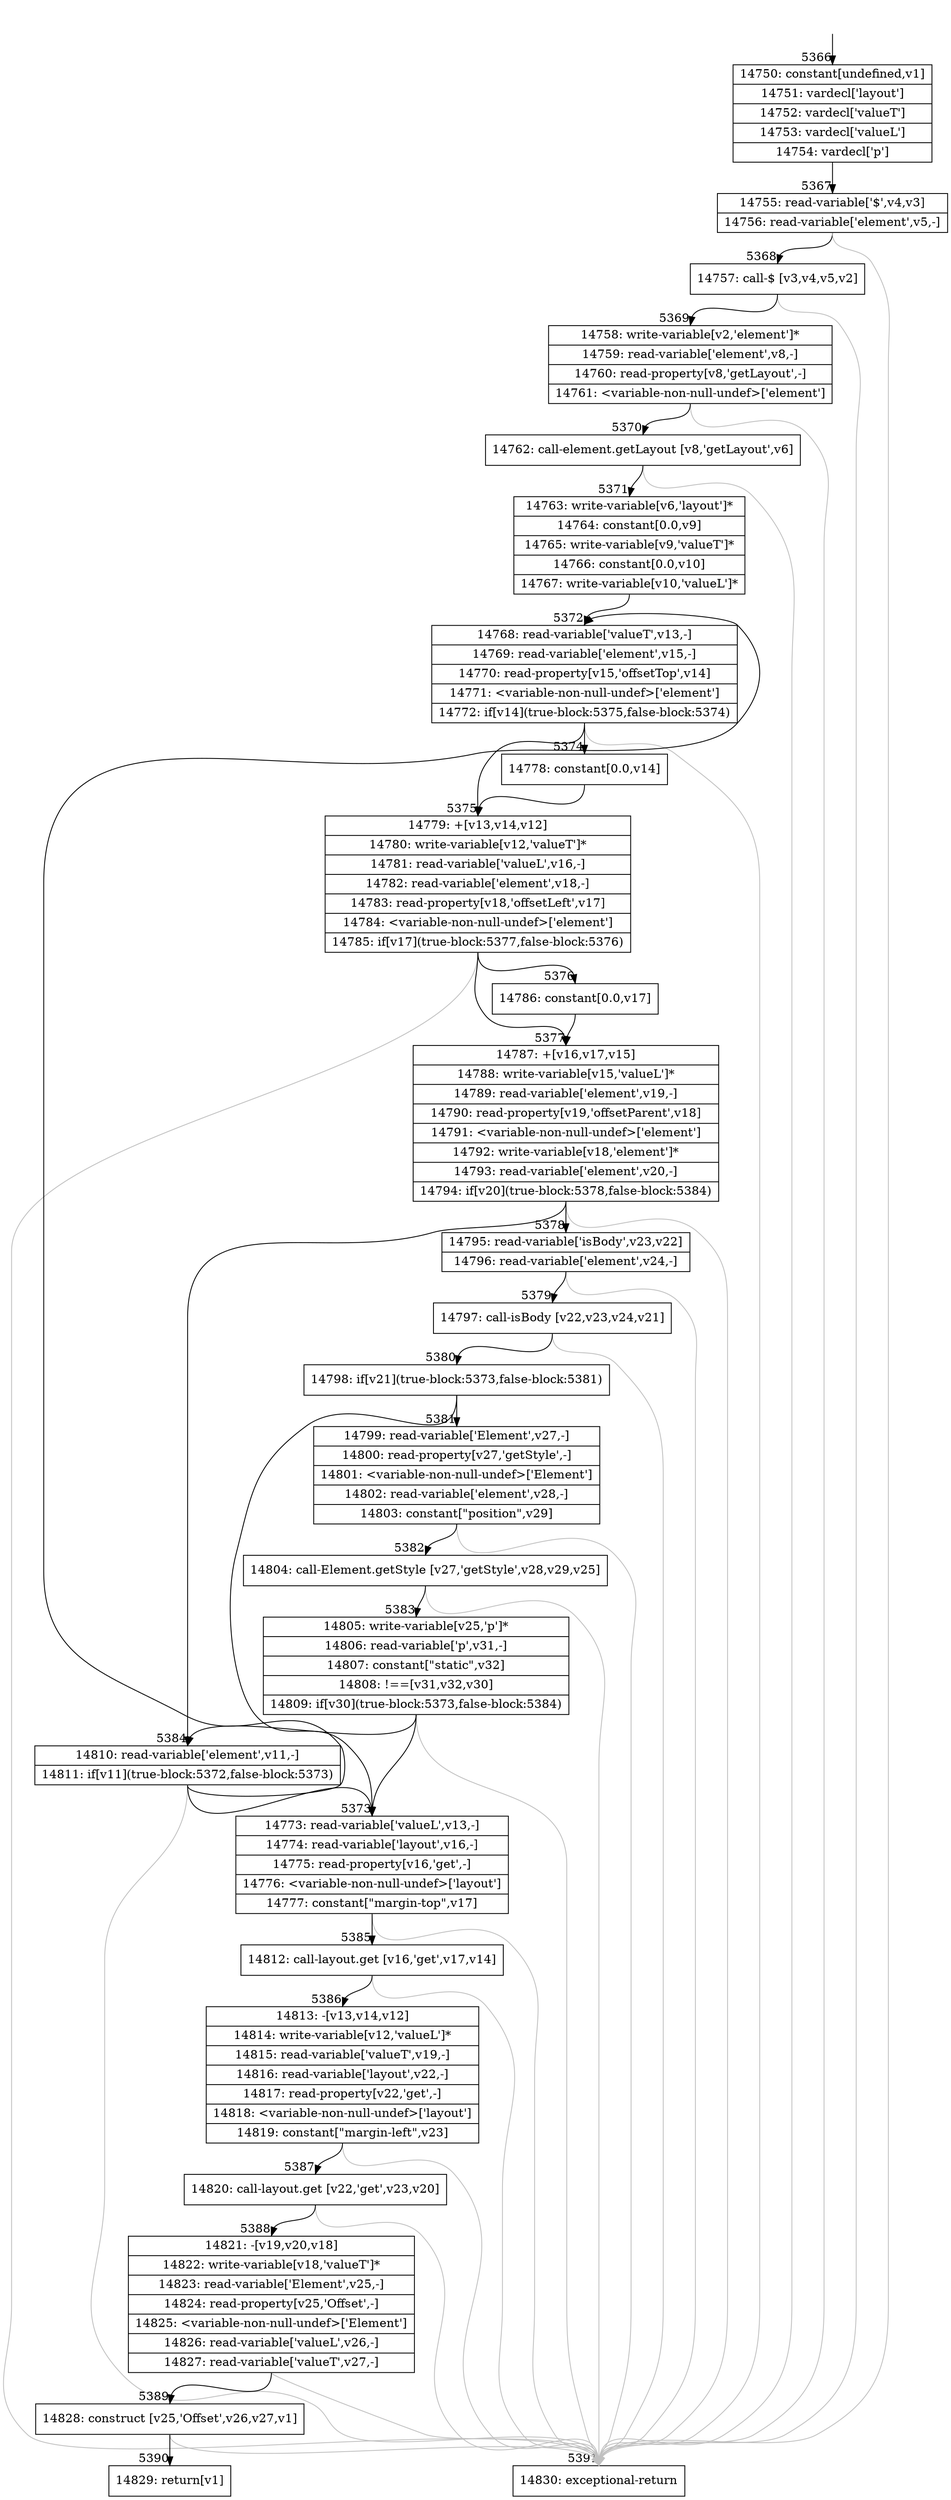 digraph {
rankdir="TD"
BB_entry433[shape=none,label=""];
BB_entry433 -> BB5366 [tailport=s, headport=n, headlabel="    5366"]
BB5366 [shape=record label="{14750: constant[undefined,v1]|14751: vardecl['layout']|14752: vardecl['valueT']|14753: vardecl['valueL']|14754: vardecl['p']}" ] 
BB5366 -> BB5367 [tailport=s, headport=n, headlabel="      5367"]
BB5367 [shape=record label="{14755: read-variable['$',v4,v3]|14756: read-variable['element',v5,-]}" ] 
BB5367 -> BB5368 [tailport=s, headport=n, headlabel="      5368"]
BB5367 -> BB5391 [tailport=s, headport=n, color=gray, headlabel="      5391"]
BB5368 [shape=record label="{14757: call-$ [v3,v4,v5,v2]}" ] 
BB5368 -> BB5369 [tailport=s, headport=n, headlabel="      5369"]
BB5368 -> BB5391 [tailport=s, headport=n, color=gray]
BB5369 [shape=record label="{14758: write-variable[v2,'element']*|14759: read-variable['element',v8,-]|14760: read-property[v8,'getLayout',-]|14761: \<variable-non-null-undef\>['element']}" ] 
BB5369 -> BB5370 [tailport=s, headport=n, headlabel="      5370"]
BB5369 -> BB5391 [tailport=s, headport=n, color=gray]
BB5370 [shape=record label="{14762: call-element.getLayout [v8,'getLayout',v6]}" ] 
BB5370 -> BB5371 [tailport=s, headport=n, headlabel="      5371"]
BB5370 -> BB5391 [tailport=s, headport=n, color=gray]
BB5371 [shape=record label="{14763: write-variable[v6,'layout']*|14764: constant[0.0,v9]|14765: write-variable[v9,'valueT']*|14766: constant[0.0,v10]|14767: write-variable[v10,'valueL']*}" ] 
BB5371 -> BB5372 [tailport=s, headport=n, headlabel="      5372"]
BB5372 [shape=record label="{14768: read-variable['valueT',v13,-]|14769: read-variable['element',v15,-]|14770: read-property[v15,'offsetTop',v14]|14771: \<variable-non-null-undef\>['element']|14772: if[v14](true-block:5375,false-block:5374)}" ] 
BB5372 -> BB5375 [tailport=s, headport=n, headlabel="      5375"]
BB5372 -> BB5374 [tailport=s, headport=n, headlabel="      5374"]
BB5372 -> BB5391 [tailport=s, headport=n, color=gray]
BB5373 [shape=record label="{14773: read-variable['valueL',v13,-]|14774: read-variable['layout',v16,-]|14775: read-property[v16,'get',-]|14776: \<variable-non-null-undef\>['layout']|14777: constant[\"margin-top\",v17]}" ] 
BB5373 -> BB5385 [tailport=s, headport=n, headlabel="      5385"]
BB5373 -> BB5391 [tailport=s, headport=n, color=gray]
BB5374 [shape=record label="{14778: constant[0.0,v14]}" ] 
BB5374 -> BB5375 [tailport=s, headport=n]
BB5375 [shape=record label="{14779: +[v13,v14,v12]|14780: write-variable[v12,'valueT']*|14781: read-variable['valueL',v16,-]|14782: read-variable['element',v18,-]|14783: read-property[v18,'offsetLeft',v17]|14784: \<variable-non-null-undef\>['element']|14785: if[v17](true-block:5377,false-block:5376)}" ] 
BB5375 -> BB5377 [tailport=s, headport=n, headlabel="      5377"]
BB5375 -> BB5376 [tailport=s, headport=n, headlabel="      5376"]
BB5375 -> BB5391 [tailport=s, headport=n, color=gray]
BB5376 [shape=record label="{14786: constant[0.0,v17]}" ] 
BB5376 -> BB5377 [tailport=s, headport=n]
BB5377 [shape=record label="{14787: +[v16,v17,v15]|14788: write-variable[v15,'valueL']*|14789: read-variable['element',v19,-]|14790: read-property[v19,'offsetParent',v18]|14791: \<variable-non-null-undef\>['element']|14792: write-variable[v18,'element']*|14793: read-variable['element',v20,-]|14794: if[v20](true-block:5378,false-block:5384)}" ] 
BB5377 -> BB5378 [tailport=s, headport=n, headlabel="      5378"]
BB5377 -> BB5384 [tailport=s, headport=n, headlabel="      5384"]
BB5377 -> BB5391 [tailport=s, headport=n, color=gray]
BB5378 [shape=record label="{14795: read-variable['isBody',v23,v22]|14796: read-variable['element',v24,-]}" ] 
BB5378 -> BB5379 [tailport=s, headport=n, headlabel="      5379"]
BB5378 -> BB5391 [tailport=s, headport=n, color=gray]
BB5379 [shape=record label="{14797: call-isBody [v22,v23,v24,v21]}" ] 
BB5379 -> BB5380 [tailport=s, headport=n, headlabel="      5380"]
BB5379 -> BB5391 [tailport=s, headport=n, color=gray]
BB5380 [shape=record label="{14798: if[v21](true-block:5373,false-block:5381)}" ] 
BB5380 -> BB5373 [tailport=s, headport=n, headlabel="      5373"]
BB5380 -> BB5381 [tailport=s, headport=n, headlabel="      5381"]
BB5381 [shape=record label="{14799: read-variable['Element',v27,-]|14800: read-property[v27,'getStyle',-]|14801: \<variable-non-null-undef\>['Element']|14802: read-variable['element',v28,-]|14803: constant[\"position\",v29]}" ] 
BB5381 -> BB5382 [tailport=s, headport=n, headlabel="      5382"]
BB5381 -> BB5391 [tailport=s, headport=n, color=gray]
BB5382 [shape=record label="{14804: call-Element.getStyle [v27,'getStyle',v28,v29,v25]}" ] 
BB5382 -> BB5383 [tailport=s, headport=n, headlabel="      5383"]
BB5382 -> BB5391 [tailport=s, headport=n, color=gray]
BB5383 [shape=record label="{14805: write-variable[v25,'p']*|14806: read-variable['p',v31,-]|14807: constant[\"static\",v32]|14808: !==[v31,v32,v30]|14809: if[v30](true-block:5373,false-block:5384)}" ] 
BB5383 -> BB5373 [tailport=s, headport=n]
BB5383 -> BB5384 [tailport=s, headport=n]
BB5383 -> BB5391 [tailport=s, headport=n, color=gray]
BB5384 [shape=record label="{14810: read-variable['element',v11,-]|14811: if[v11](true-block:5372,false-block:5373)}" ] 
BB5384 -> BB5372 [tailport=s, headport=n]
BB5384 -> BB5373 [tailport=s, headport=n]
BB5384 -> BB5391 [tailport=s, headport=n, color=gray]
BB5385 [shape=record label="{14812: call-layout.get [v16,'get',v17,v14]}" ] 
BB5385 -> BB5386 [tailport=s, headport=n, headlabel="      5386"]
BB5385 -> BB5391 [tailport=s, headport=n, color=gray]
BB5386 [shape=record label="{14813: -[v13,v14,v12]|14814: write-variable[v12,'valueL']*|14815: read-variable['valueT',v19,-]|14816: read-variable['layout',v22,-]|14817: read-property[v22,'get',-]|14818: \<variable-non-null-undef\>['layout']|14819: constant[\"margin-left\",v23]}" ] 
BB5386 -> BB5387 [tailport=s, headport=n, headlabel="      5387"]
BB5386 -> BB5391 [tailport=s, headport=n, color=gray]
BB5387 [shape=record label="{14820: call-layout.get [v22,'get',v23,v20]}" ] 
BB5387 -> BB5388 [tailport=s, headport=n, headlabel="      5388"]
BB5387 -> BB5391 [tailport=s, headport=n, color=gray]
BB5388 [shape=record label="{14821: -[v19,v20,v18]|14822: write-variable[v18,'valueT']*|14823: read-variable['Element',v25,-]|14824: read-property[v25,'Offset',-]|14825: \<variable-non-null-undef\>['Element']|14826: read-variable['valueL',v26,-]|14827: read-variable['valueT',v27,-]}" ] 
BB5388 -> BB5389 [tailport=s, headport=n, headlabel="      5389"]
BB5388 -> BB5391 [tailport=s, headport=n, color=gray]
BB5389 [shape=record label="{14828: construct [v25,'Offset',v26,v27,v1]}" ] 
BB5389 -> BB5390 [tailport=s, headport=n, headlabel="      5390"]
BB5389 -> BB5391 [tailport=s, headport=n, color=gray]
BB5390 [shape=record label="{14829: return[v1]}" ] 
BB5391 [shape=record label="{14830: exceptional-return}" ] 
//#$~ 4099
}
